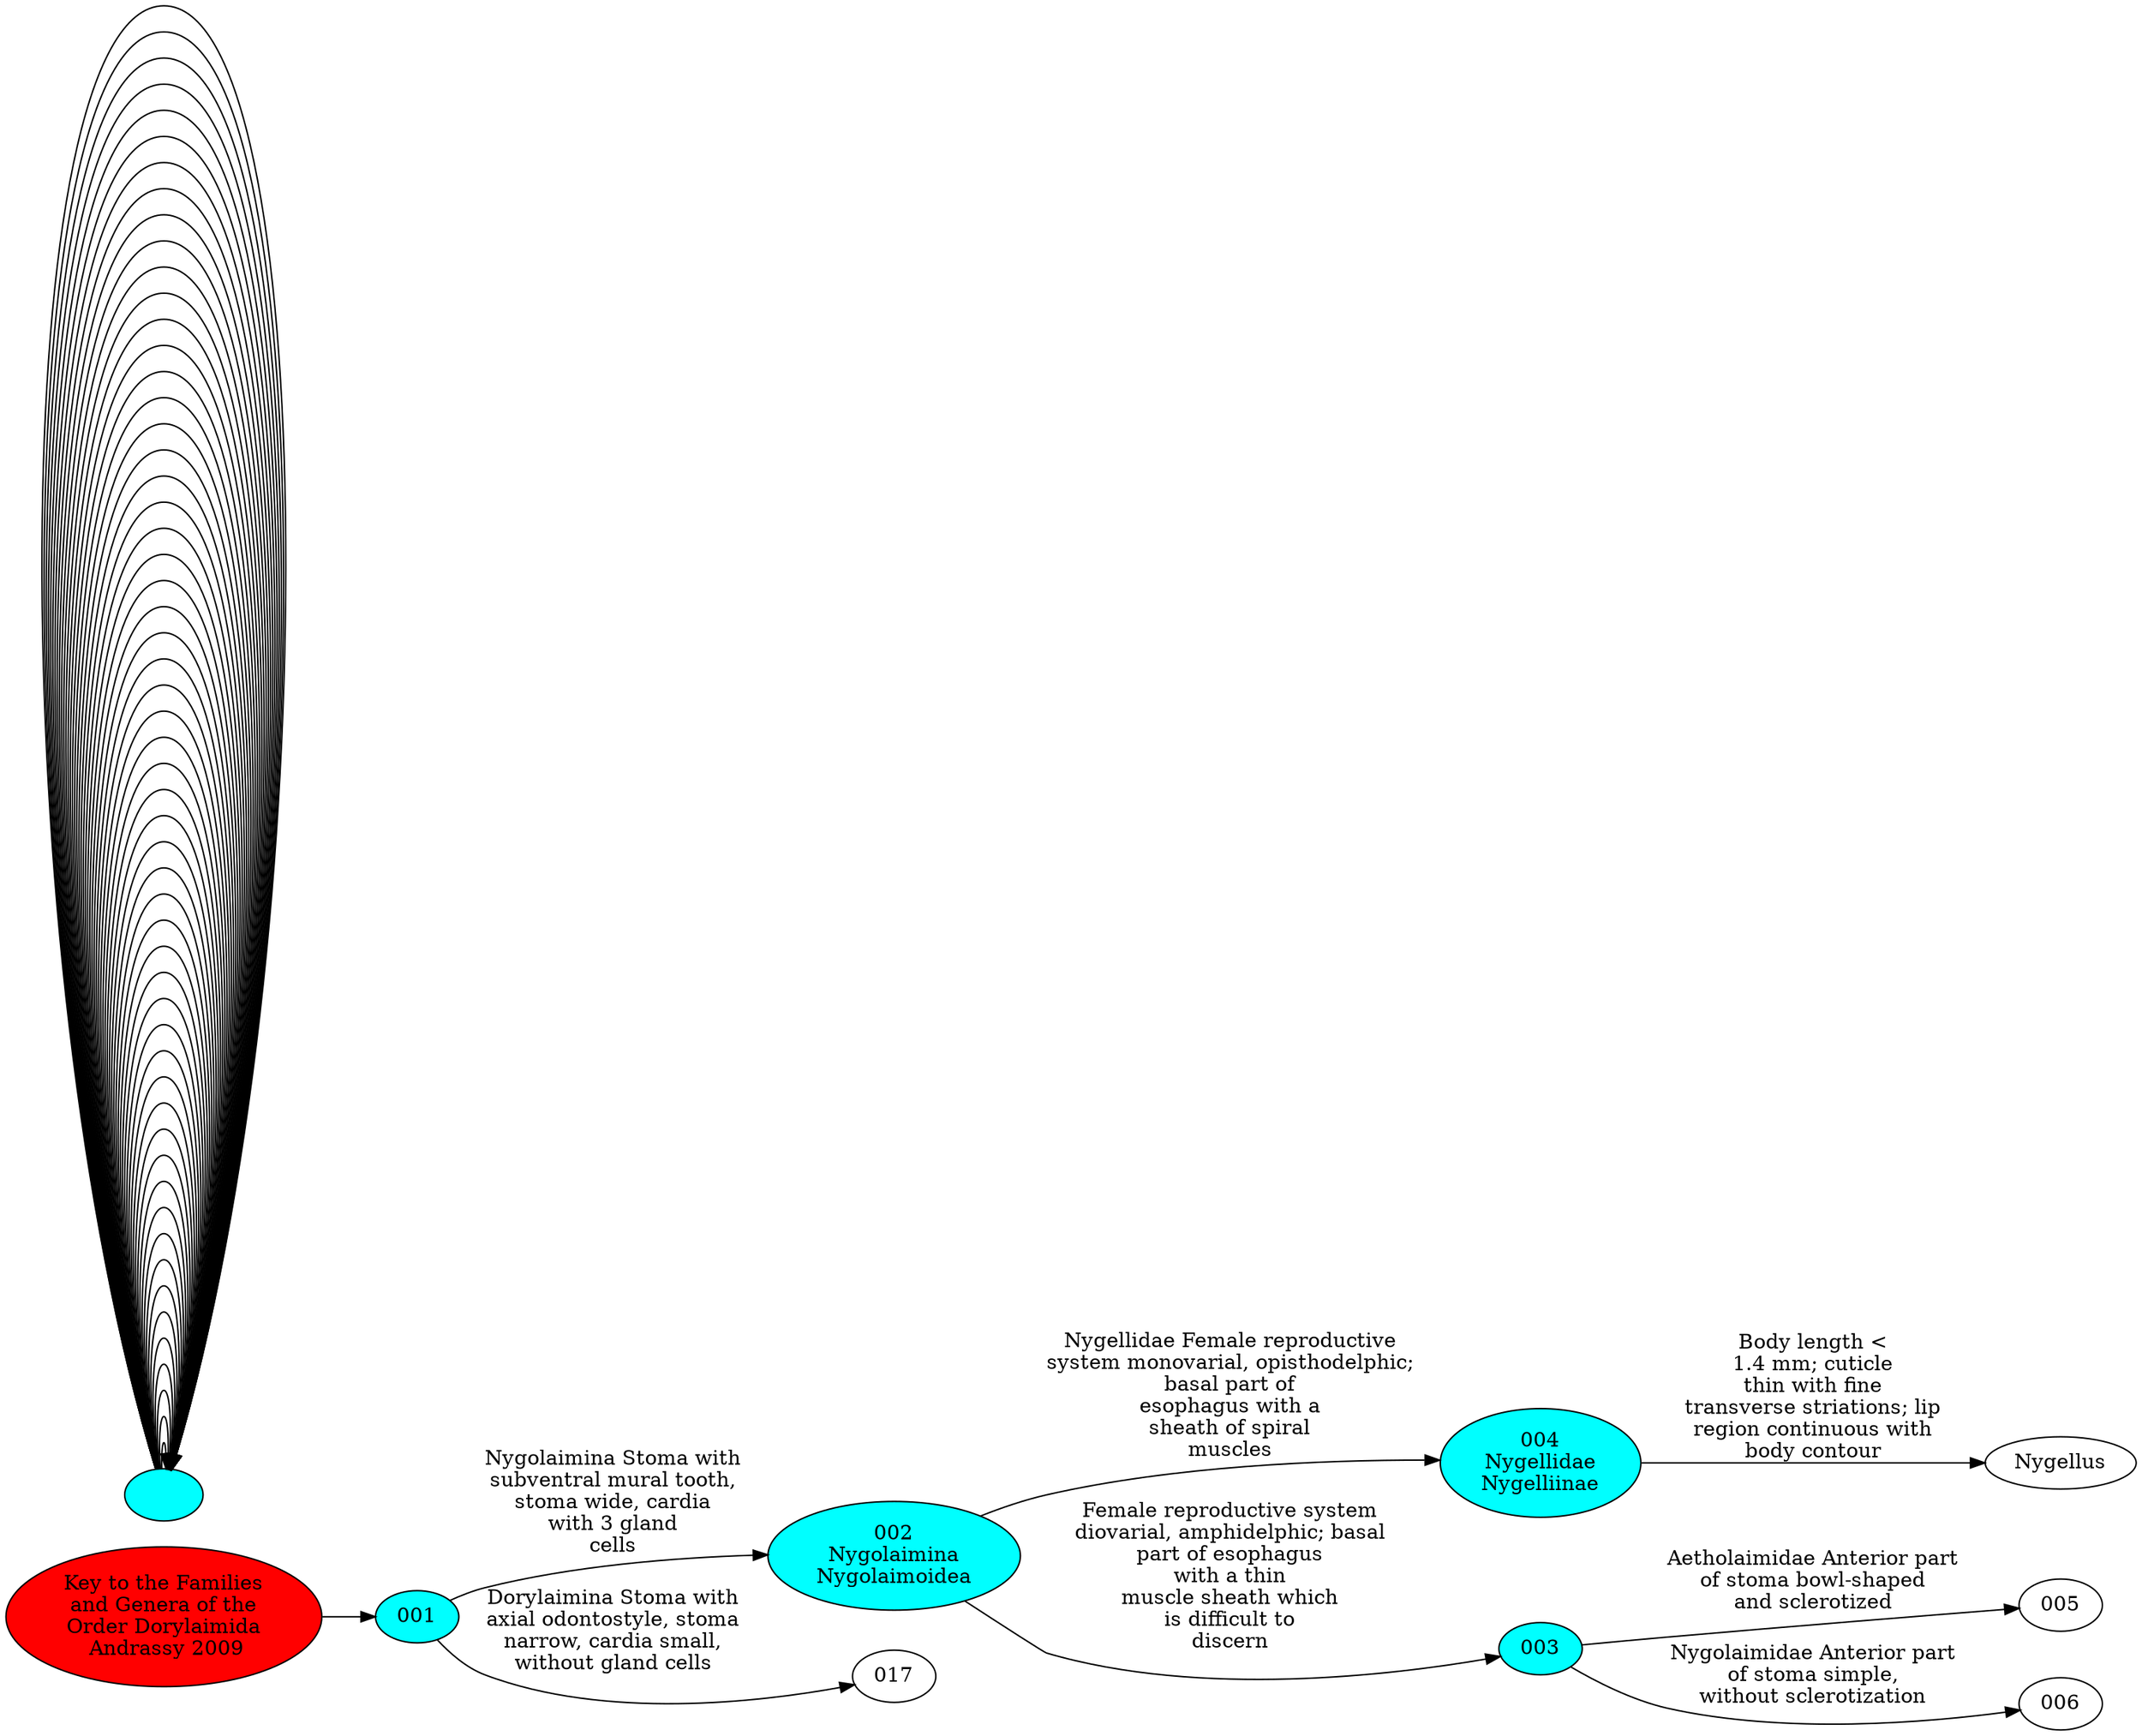 // FOO
digraph "Nematoda Key" {
	graph [rankdir=LR]
	000 [label="Key to the Families
and Genera of the
Order Dorylaimida
 Andrassy 2009" fillcolor=red style=filled]
	000 -> 001 [label=""]
	001 [label=001 fillcolor=aqua style=filled]
	001 -> 002 [label="Nygolaimina Stoma with
subventral mural tooth,
stoma wide, cardia
with 3 gland
cells
"]
	001 -> 017 [label="Dorylaimina Stoma with
axial odontostyle, stoma
narrow, cardia small,
without gland cells
"]
	002 [label="002
Nygolaimina
Nygolaimoidea" fillcolor=aqua style=filled]
	002 -> 004 [label="Nygellidae Female reproductive
system monovarial, opisthodelphic;
basal part of
esophagus with a
sheath of spiral
muscles
"]
	002 -> 003 [label="Female reproductive system
diovarial, amphidelphic; basal
part of esophagus
with a thin
muscle sheath which
is difficult to
discern
"]
	003 [label=003 fillcolor=aqua style=filled]
	003 -> 005 [label="Aetholaimidae Anterior part
of stoma bowl-shaped
and sclerotized
"]
	003 -> 006 [label="Nygolaimidae Anterior part
of stoma simple,
without sclerotization
"]
	004 [label="004
Nygellidae
Nygelliinae" fillcolor=aqua style=filled]
	004 -> Nygellus [label="Body length <
1.4 mm; cuticle
thin with fine
transverse striations; lip
region continuous with
body contour
"]
	"" [label="" fillcolor=aqua style=filled]
	"" -> "" [label=""]
	"" -> "" [label=""]
	"" [label="" fillcolor=aqua style=filled]
	"" -> "" [label=""]
	"" -> "" [label=""]
	"" [label="" fillcolor=aqua style=filled]
	"" -> "" [label=""]
	"" -> "" [label=""]
	"" [label="" fillcolor=aqua style=filled]
	"" -> "" [label=""]
	"" -> "" [label=""]
	"" [label="" fillcolor=aqua style=filled]
	"" -> "" [label=""]
	"" -> "" [label=""]
	"" [label="" fillcolor=aqua style=filled]
	"" -> "" [label=""]
	"" -> "" [label=""]
	"" [label="" fillcolor=aqua style=filled]
	"" -> "" [label=""]
	"" -> "" [label=""]
	"" [label="" fillcolor=aqua style=filled]
	"" -> "" [label=""]
	"" -> "" [label=""]
	"" [label="" fillcolor=aqua style=filled]
	"" -> "" [label=""]
	"" -> "" [label=""]
	"" [label="" fillcolor=aqua style=filled]
	"" -> "" [label=""]
	"" -> "" [label=""]
	"" [label="" fillcolor=aqua style=filled]
	"" -> "" [label=""]
	"" -> "" [label=""]
	"" [label="" fillcolor=aqua style=filled]
	"" -> "" [label=""]
	"" -> "" [label=""]
	"" [label="" fillcolor=aqua style=filled]
	"" -> "" [label=""]
	"" -> "" [label=""]
	"" [label="" fillcolor=aqua style=filled]
	"" -> "" [label=""]
	"" -> "" [label=""]
	"" [label="" fillcolor=aqua style=filled]
	"" -> "" [label=""]
	"" -> "" [label=""]
	"" [label="" fillcolor=aqua style=filled]
	"" -> "" [label=""]
	"" -> "" [label=""]
	"" [label="" fillcolor=aqua style=filled]
	"" -> "" [label=""]
	"" -> "" [label=""]
	"" [label="" fillcolor=aqua style=filled]
	"" -> "" [label=""]
	"" -> "" [label=""]
	"" [label="" fillcolor=aqua style=filled]
	"" -> "" [label=""]
	"" -> "" [label=""]
	"" [label="" fillcolor=aqua style=filled]
	"" -> "" [label=""]
	"" -> "" [label=""]
	"" [label="" fillcolor=aqua style=filled]
	"" -> "" [label=""]
	"" -> "" [label=""]
	"" [label="" fillcolor=aqua style=filled]
	"" -> "" [label=""]
	"" -> "" [label=""]
	"" [label="" fillcolor=aqua style=filled]
	"" -> "" [label=""]
	"" -> "" [label=""]
	"" [label="" fillcolor=aqua style=filled]
	"" -> "" [label=""]
	"" -> "" [label=""]
	"" [label="" fillcolor=aqua style=filled]
	"" -> "" [label=""]
	"" -> "" [label=""]
	"" [label="" fillcolor=aqua style=filled]
	"" -> "" [label=""]
	"" -> "" [label=""]
	"" [label="" fillcolor=aqua style=filled]
	"" -> "" [label=""]
	"" -> "" [label=""]
	"" [label="" fillcolor=aqua style=filled]
	"" -> "" [label=""]
	"" -> "" [label=""]
}
